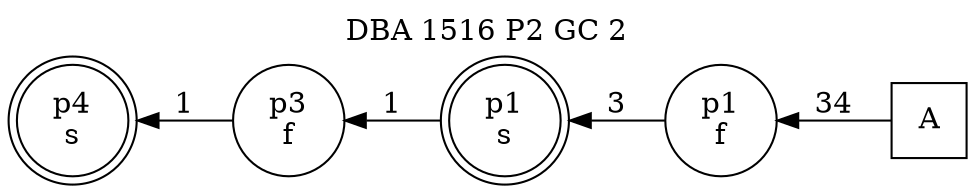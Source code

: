 digraph DBA_1516_P2_GC_2_GOOD {
labelloc="tl"
label= " DBA 1516 P2 GC 2 "
rankdir="RL";
graph [ size=" 10 , 10 !"]

"A" [shape="square" label="A"]
"p1_f" [shape="circle" label="p1
f"]
"p1_s" [shape="doublecircle" label="p1
s"]
"p3_f" [shape="circle" label="p3
f"]
"p4_s" [shape="doublecircle" label="p4
s"]
"A" -> "p1_f" [ label=34]
"p1_f" -> "p1_s" [ label=3]
"p1_s" -> "p3_f" [ label=1]
"p3_f" -> "p4_s" [ label=1]
}
